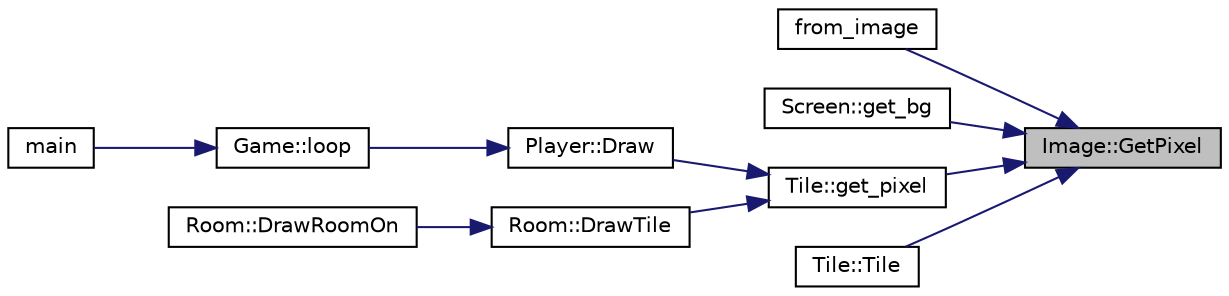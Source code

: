 digraph "Image::GetPixel"
{
 // LATEX_PDF_SIZE
  edge [fontname="Helvetica",fontsize="10",labelfontname="Helvetica",labelfontsize="10"];
  node [fontname="Helvetica",fontsize="10",shape=record];
  rankdir="RL";
  Node1 [label="Image::GetPixel",height=0.2,width=0.4,color="black", fillcolor="grey75", style="filled", fontcolor="black",tooltip=" "];
  Node1 -> Node2 [dir="back",color="midnightblue",fontsize="10",style="solid"];
  Node2 [label="from_image",height=0.2,width=0.4,color="black", fillcolor="white", style="filled",URL="$matrix_8h.html#a2a376373d27fe64960a77e3d35d57845",tooltip=" "];
  Node1 -> Node3 [dir="back",color="midnightblue",fontsize="10",style="solid"];
  Node3 [label="Screen::get_bg",height=0.2,width=0.4,color="black", fillcolor="white", style="filled",URL="$classScreen.html#a350d0560174a8a0df1a096ae82587f42",tooltip=" "];
  Node1 -> Node4 [dir="back",color="midnightblue",fontsize="10",style="solid"];
  Node4 [label="Tile::get_pixel",height=0.2,width=0.4,color="black", fillcolor="white", style="filled",URL="$classTile.html#a775e32adf797e243d76ad37a3ee3d941",tooltip=" "];
  Node4 -> Node5 [dir="back",color="midnightblue",fontsize="10",style="solid"];
  Node5 [label="Player::Draw",height=0.2,width=0.4,color="black", fillcolor="white", style="filled",URL="$structPlayer.html#a1a10995b61d63b46c6b562bd026382c4",tooltip="If player moved, move the player tile, save old coords."];
  Node5 -> Node6 [dir="back",color="midnightblue",fontsize="10",style="solid"];
  Node6 [label="Game::loop",height=0.2,width=0.4,color="black", fillcolor="white", style="filled",URL="$structGame.html#a7ad92b77b596d7882a7ae76eb18b5e6c",tooltip=" "];
  Node6 -> Node7 [dir="back",color="midnightblue",fontsize="10",style="solid"];
  Node7 [label="main",height=0.2,width=0.4,color="black", fillcolor="white", style="filled",URL="$main_8cpp.html#a3c04138a5bfe5d72780bb7e82a18e627",tooltip=" "];
  Node4 -> Node8 [dir="back",color="midnightblue",fontsize="10",style="solid"];
  Node8 [label="Room::DrawTile",height=0.2,width=0.4,color="black", fillcolor="white", style="filled",URL="$classRoom.html#afbe132ba2aae8dc549a7547536d511d8",tooltip=" "];
  Node8 -> Node9 [dir="back",color="midnightblue",fontsize="10",style="solid"];
  Node9 [label="Room::DrawRoomOn",height=0.2,width=0.4,color="black", fillcolor="white", style="filled",URL="$classRoom.html#a04ed4955a5049fff264ceee77e13316a",tooltip=" "];
  Node1 -> Node10 [dir="back",color="midnightblue",fontsize="10",style="solid"];
  Node10 [label="Tile::Tile",height=0.2,width=0.4,color="black", fillcolor="white", style="filled",URL="$classTile.html#ade8c037ee27c821937829683be8d7b82",tooltip=" "];
}
